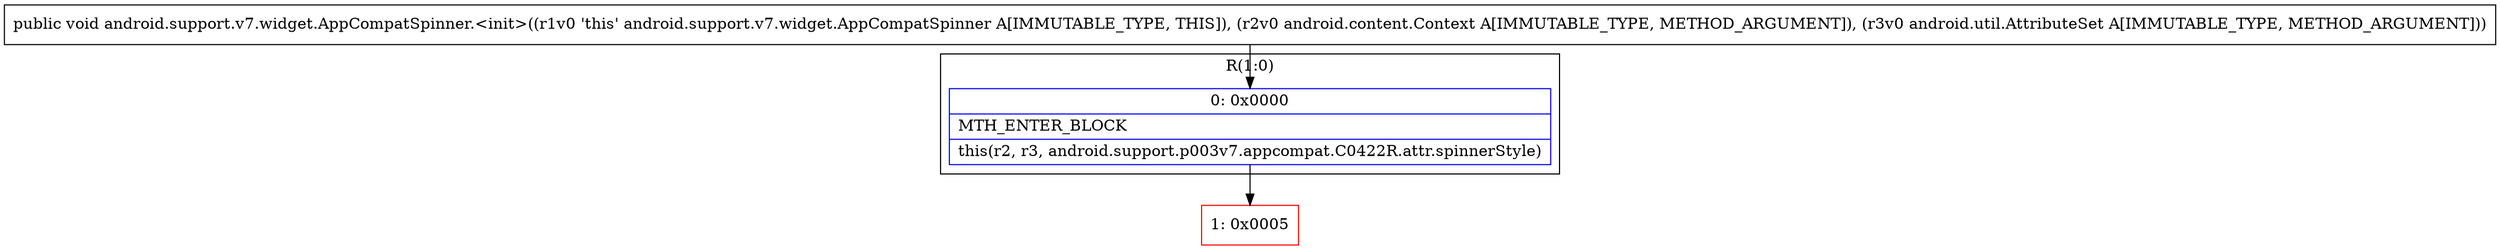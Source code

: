 digraph "CFG forandroid.support.v7.widget.AppCompatSpinner.\<init\>(Landroid\/content\/Context;Landroid\/util\/AttributeSet;)V" {
subgraph cluster_Region_846536964 {
label = "R(1:0)";
node [shape=record,color=blue];
Node_0 [shape=record,label="{0\:\ 0x0000|MTH_ENTER_BLOCK\l|this(r2, r3, android.support.p003v7.appcompat.C0422R.attr.spinnerStyle)\l}"];
}
Node_1 [shape=record,color=red,label="{1\:\ 0x0005}"];
MethodNode[shape=record,label="{public void android.support.v7.widget.AppCompatSpinner.\<init\>((r1v0 'this' android.support.v7.widget.AppCompatSpinner A[IMMUTABLE_TYPE, THIS]), (r2v0 android.content.Context A[IMMUTABLE_TYPE, METHOD_ARGUMENT]), (r3v0 android.util.AttributeSet A[IMMUTABLE_TYPE, METHOD_ARGUMENT])) }"];
MethodNode -> Node_0;
Node_0 -> Node_1;
}

